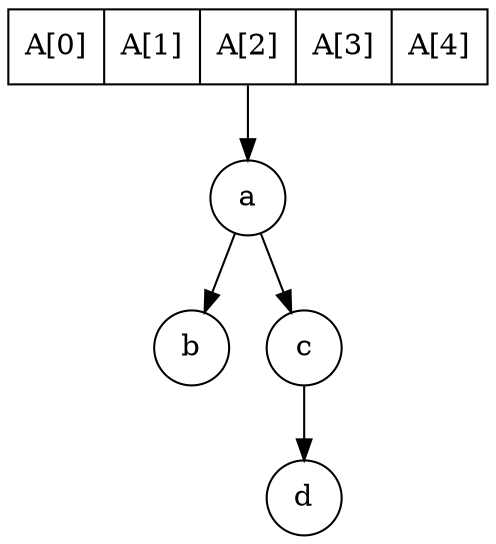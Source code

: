 digraph G{
	node[shape=circle]
	a[shape=record, label="<a0>A[0]|<a1>A[1]|<a2>A[2]|<a3>A[3]|<a4>A[4]"];	
	ta[label="a"];
	tab[label="b"];
	tac[label="c"];
	tacd[label="d"];
	tac->tacd;
	{rank=same tab->tac[style=invis]}
	ta->tab;
	ta->tac;
	a:a2->ta;
}